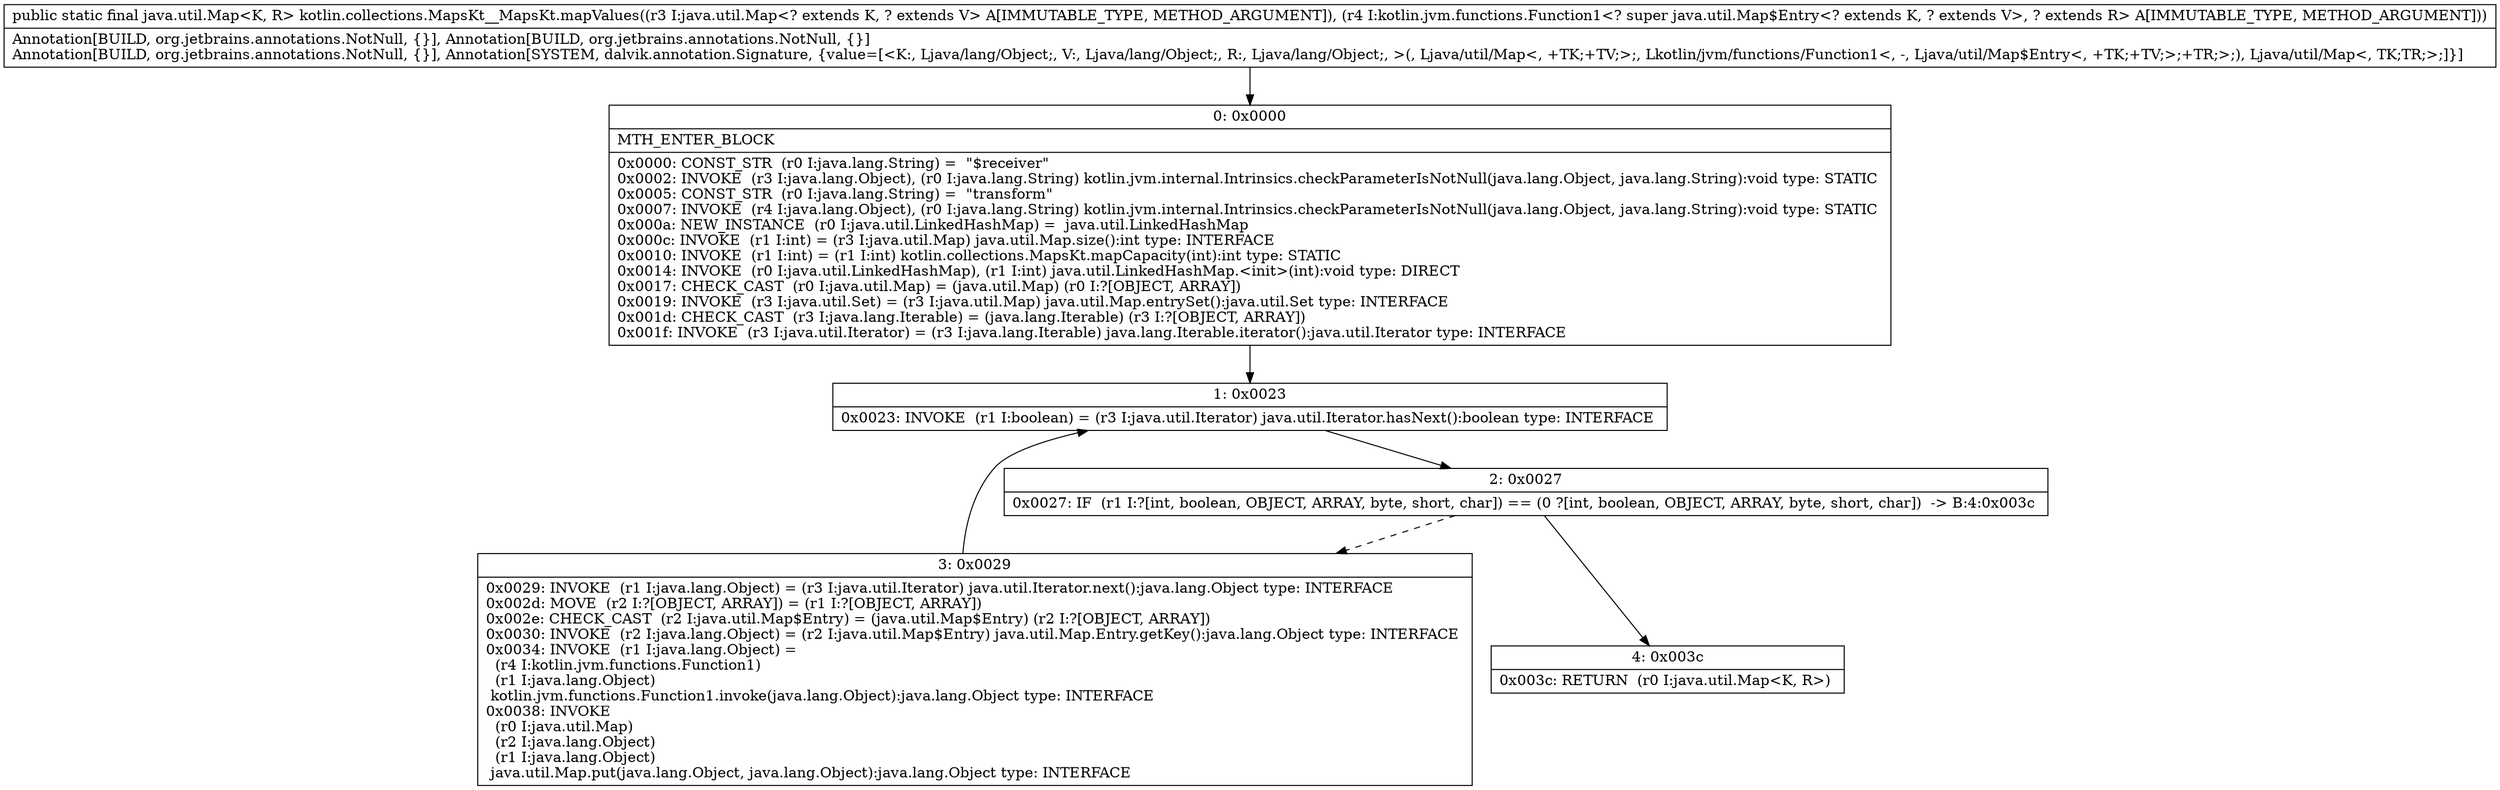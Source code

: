digraph "CFG forkotlin.collections.MapsKt__MapsKt.mapValues(Ljava\/util\/Map;Lkotlin\/jvm\/functions\/Function1;)Ljava\/util\/Map;" {
Node_0 [shape=record,label="{0\:\ 0x0000|MTH_ENTER_BLOCK\l|0x0000: CONST_STR  (r0 I:java.lang.String) =  \"$receiver\" \l0x0002: INVOKE  (r3 I:java.lang.Object), (r0 I:java.lang.String) kotlin.jvm.internal.Intrinsics.checkParameterIsNotNull(java.lang.Object, java.lang.String):void type: STATIC \l0x0005: CONST_STR  (r0 I:java.lang.String) =  \"transform\" \l0x0007: INVOKE  (r4 I:java.lang.Object), (r0 I:java.lang.String) kotlin.jvm.internal.Intrinsics.checkParameterIsNotNull(java.lang.Object, java.lang.String):void type: STATIC \l0x000a: NEW_INSTANCE  (r0 I:java.util.LinkedHashMap) =  java.util.LinkedHashMap \l0x000c: INVOKE  (r1 I:int) = (r3 I:java.util.Map) java.util.Map.size():int type: INTERFACE \l0x0010: INVOKE  (r1 I:int) = (r1 I:int) kotlin.collections.MapsKt.mapCapacity(int):int type: STATIC \l0x0014: INVOKE  (r0 I:java.util.LinkedHashMap), (r1 I:int) java.util.LinkedHashMap.\<init\>(int):void type: DIRECT \l0x0017: CHECK_CAST  (r0 I:java.util.Map) = (java.util.Map) (r0 I:?[OBJECT, ARRAY]) \l0x0019: INVOKE  (r3 I:java.util.Set) = (r3 I:java.util.Map) java.util.Map.entrySet():java.util.Set type: INTERFACE \l0x001d: CHECK_CAST  (r3 I:java.lang.Iterable) = (java.lang.Iterable) (r3 I:?[OBJECT, ARRAY]) \l0x001f: INVOKE  (r3 I:java.util.Iterator) = (r3 I:java.lang.Iterable) java.lang.Iterable.iterator():java.util.Iterator type: INTERFACE \l}"];
Node_1 [shape=record,label="{1\:\ 0x0023|0x0023: INVOKE  (r1 I:boolean) = (r3 I:java.util.Iterator) java.util.Iterator.hasNext():boolean type: INTERFACE \l}"];
Node_2 [shape=record,label="{2\:\ 0x0027|0x0027: IF  (r1 I:?[int, boolean, OBJECT, ARRAY, byte, short, char]) == (0 ?[int, boolean, OBJECT, ARRAY, byte, short, char])  \-\> B:4:0x003c \l}"];
Node_3 [shape=record,label="{3\:\ 0x0029|0x0029: INVOKE  (r1 I:java.lang.Object) = (r3 I:java.util.Iterator) java.util.Iterator.next():java.lang.Object type: INTERFACE \l0x002d: MOVE  (r2 I:?[OBJECT, ARRAY]) = (r1 I:?[OBJECT, ARRAY]) \l0x002e: CHECK_CAST  (r2 I:java.util.Map$Entry) = (java.util.Map$Entry) (r2 I:?[OBJECT, ARRAY]) \l0x0030: INVOKE  (r2 I:java.lang.Object) = (r2 I:java.util.Map$Entry) java.util.Map.Entry.getKey():java.lang.Object type: INTERFACE \l0x0034: INVOKE  (r1 I:java.lang.Object) = \l  (r4 I:kotlin.jvm.functions.Function1)\l  (r1 I:java.lang.Object)\l kotlin.jvm.functions.Function1.invoke(java.lang.Object):java.lang.Object type: INTERFACE \l0x0038: INVOKE  \l  (r0 I:java.util.Map)\l  (r2 I:java.lang.Object)\l  (r1 I:java.lang.Object)\l java.util.Map.put(java.lang.Object, java.lang.Object):java.lang.Object type: INTERFACE \l}"];
Node_4 [shape=record,label="{4\:\ 0x003c|0x003c: RETURN  (r0 I:java.util.Map\<K, R\>) \l}"];
MethodNode[shape=record,label="{public static final java.util.Map\<K, R\> kotlin.collections.MapsKt__MapsKt.mapValues((r3 I:java.util.Map\<? extends K, ? extends V\> A[IMMUTABLE_TYPE, METHOD_ARGUMENT]), (r4 I:kotlin.jvm.functions.Function1\<? super java.util.Map$Entry\<? extends K, ? extends V\>, ? extends R\> A[IMMUTABLE_TYPE, METHOD_ARGUMENT]))  | Annotation[BUILD, org.jetbrains.annotations.NotNull, \{\}], Annotation[BUILD, org.jetbrains.annotations.NotNull, \{\}]\lAnnotation[BUILD, org.jetbrains.annotations.NotNull, \{\}], Annotation[SYSTEM, dalvik.annotation.Signature, \{value=[\<K:, Ljava\/lang\/Object;, V:, Ljava\/lang\/Object;, R:, Ljava\/lang\/Object;, \>(, Ljava\/util\/Map\<, +TK;+TV;\>;, Lkotlin\/jvm\/functions\/Function1\<, \-, Ljava\/util\/Map$Entry\<, +TK;+TV;\>;+TR;\>;), Ljava\/util\/Map\<, TK;TR;\>;]\}]\l}"];
MethodNode -> Node_0;
Node_0 -> Node_1;
Node_1 -> Node_2;
Node_2 -> Node_3[style=dashed];
Node_2 -> Node_4;
Node_3 -> Node_1;
}

